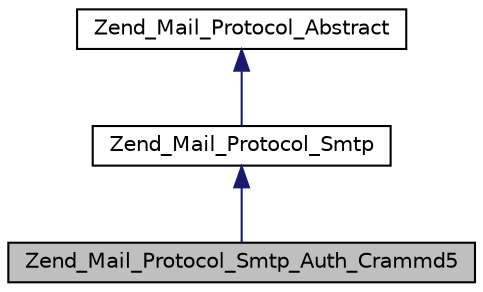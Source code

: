 digraph G
{
  edge [fontname="Helvetica",fontsize="10",labelfontname="Helvetica",labelfontsize="10"];
  node [fontname="Helvetica",fontsize="10",shape=record];
  Node1 [label="Zend_Mail_Protocol_Smtp_Auth_Crammd5",height=0.2,width=0.4,color="black", fillcolor="grey75", style="filled" fontcolor="black"];
  Node2 -> Node1 [dir="back",color="midnightblue",fontsize="10",style="solid",fontname="Helvetica"];
  Node2 [label="Zend_Mail_Protocol_Smtp",height=0.2,width=0.4,color="black", fillcolor="white", style="filled",URL="$class_zend___mail___protocol___smtp.html"];
  Node3 -> Node2 [dir="back",color="midnightblue",fontsize="10",style="solid",fontname="Helvetica"];
  Node3 [label="Zend_Mail_Protocol_Abstract",height=0.2,width=0.4,color="black", fillcolor="white", style="filled",URL="$class_zend___mail___protocol___abstract.html"];
}
